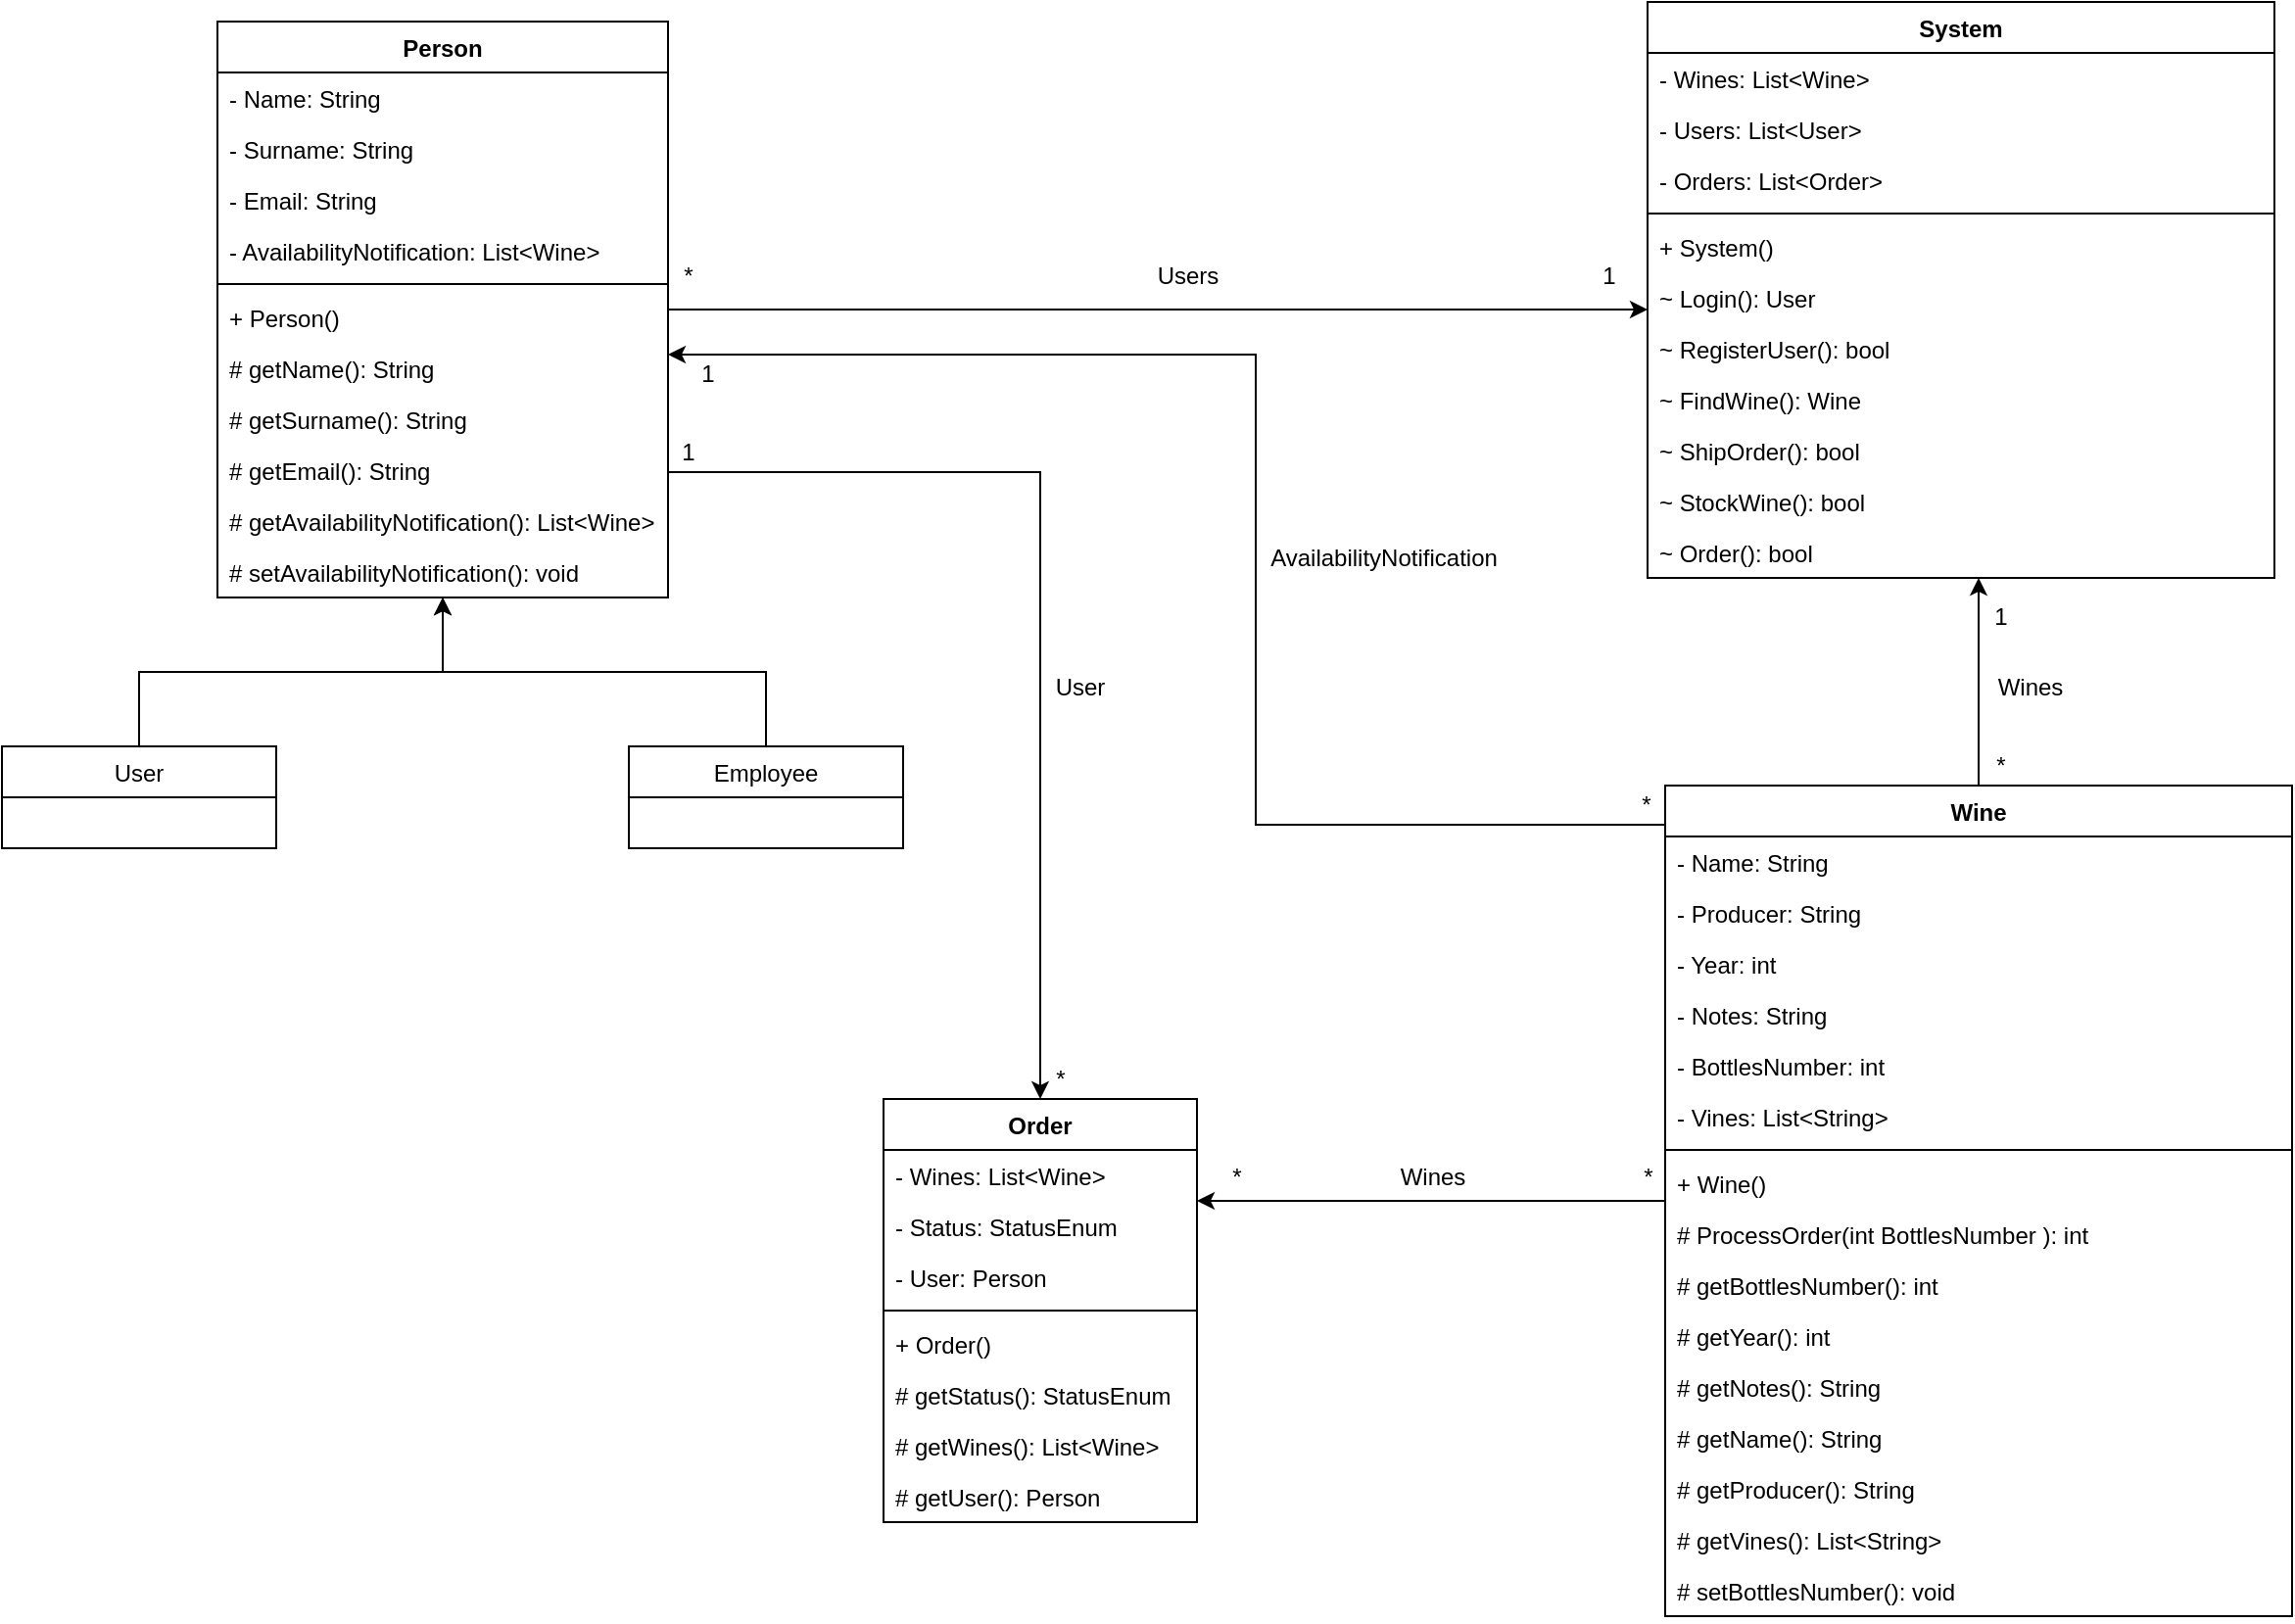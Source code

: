 <mxfile version="13.8.5" type="device"><diagram id="54xvhn4StIAnLU3MbYhx" name="Page-1"><mxGraphModel dx="1422" dy="762" grid="1" gridSize="10" guides="1" tooltips="1" connect="1" arrows="1" fold="1" page="1" pageScale="1" pageWidth="1169" pageHeight="827" math="0" shadow="0"><root><mxCell id="0"/><mxCell id="1" parent="0"/><mxCell id="fdkqkeZi05YFRSEGmMJK-47" style="edgeStyle=orthogonalEdgeStyle;rounded=0;orthogonalLoop=1;jettySize=auto;html=1;exitX=0.5;exitY=0;exitDx=0;exitDy=0;" parent="1" source="kI8ayGikoyh2f_FtwTuR-5" target="kI8ayGikoyh2f_FtwTuR-17" edge="1"><mxGeometry relative="1" as="geometry"/></mxCell><mxCell id="kI8ayGikoyh2f_FtwTuR-5" value="User" style="swimlane;fontStyle=0;childLayout=stackLayout;horizontal=1;startSize=26;fillColor=none;horizontalStack=0;resizeParent=1;resizeParentMax=0;resizeLast=0;collapsible=1;marginBottom=0;" parent="1" vertex="1"><mxGeometry y="380" width="140" height="52" as="geometry"/></mxCell><mxCell id="fdkqkeZi05YFRSEGmMJK-46" style="edgeStyle=orthogonalEdgeStyle;rounded=0;orthogonalLoop=1;jettySize=auto;html=1;exitX=0.5;exitY=0;exitDx=0;exitDy=0;" parent="1" source="kI8ayGikoyh2f_FtwTuR-9" target="kI8ayGikoyh2f_FtwTuR-17" edge="1"><mxGeometry relative="1" as="geometry"/></mxCell><mxCell id="kI8ayGikoyh2f_FtwTuR-9" value="Employee" style="swimlane;fontStyle=0;childLayout=stackLayout;horizontal=1;startSize=26;fillColor=none;horizontalStack=0;resizeParent=1;resizeParentMax=0;resizeLast=0;collapsible=1;marginBottom=0;" parent="1" vertex="1"><mxGeometry x="320" y="380" width="140" height="52" as="geometry"/></mxCell><mxCell id="Ha6WDK3pHOkgOuSKx6UY-7" style="edgeStyle=orthogonalEdgeStyle;rounded=0;orthogonalLoop=1;jettySize=auto;html=1;" edge="1" parent="1" source="kI8ayGikoyh2f_FtwTuR-17" target="fdkqkeZi05YFRSEGmMJK-17"><mxGeometry relative="1" as="geometry"><Array as="points"><mxPoint x="730" y="157"/><mxPoint x="730" y="157"/></Array></mxGeometry></mxCell><mxCell id="Ha6WDK3pHOkgOuSKx6UY-24" style="edgeStyle=orthogonalEdgeStyle;rounded=0;orthogonalLoop=1;jettySize=auto;html=1;entryX=0.5;entryY=0;entryDx=0;entryDy=0;" edge="1" parent="1" source="kI8ayGikoyh2f_FtwTuR-17" target="fdkqkeZi05YFRSEGmMJK-27"><mxGeometry relative="1" as="geometry"><Array as="points"><mxPoint x="530" y="240"/></Array></mxGeometry></mxCell><mxCell id="kI8ayGikoyh2f_FtwTuR-17" value="Person" style="swimlane;fontStyle=1;align=center;verticalAlign=top;childLayout=stackLayout;horizontal=1;startSize=26;horizontalStack=0;resizeParent=1;resizeParentMax=0;resizeLast=0;collapsible=1;marginBottom=0;" parent="1" vertex="1"><mxGeometry x="110" y="10" width="230" height="294" as="geometry"/></mxCell><mxCell id="kI8ayGikoyh2f_FtwTuR-18" value="- Name: String" style="text;strokeColor=none;fillColor=none;align=left;verticalAlign=top;spacingLeft=4;spacingRight=4;overflow=hidden;rotatable=0;points=[[0,0.5],[1,0.5]];portConstraint=eastwest;" parent="kI8ayGikoyh2f_FtwTuR-17" vertex="1"><mxGeometry y="26" width="230" height="26" as="geometry"/></mxCell><mxCell id="fdkqkeZi05YFRSEGmMJK-1" value="- Surname: String" style="text;strokeColor=none;fillColor=none;align=left;verticalAlign=top;spacingLeft=4;spacingRight=4;overflow=hidden;rotatable=0;points=[[0,0.5],[1,0.5]];portConstraint=eastwest;" parent="kI8ayGikoyh2f_FtwTuR-17" vertex="1"><mxGeometry y="52" width="230" height="26" as="geometry"/></mxCell><mxCell id="fdkqkeZi05YFRSEGmMJK-48" value="- Email: String" style="text;strokeColor=none;fillColor=none;align=left;verticalAlign=top;spacingLeft=4;spacingRight=4;overflow=hidden;rotatable=0;points=[[0,0.5],[1,0.5]];portConstraint=eastwest;" parent="kI8ayGikoyh2f_FtwTuR-17" vertex="1"><mxGeometry y="78" width="230" height="26" as="geometry"/></mxCell><mxCell id="fdkqkeZi05YFRSEGmMJK-2" value="- AvailabilityNotification: List&lt;Wine&gt;" style="text;strokeColor=none;fillColor=none;align=left;verticalAlign=top;spacingLeft=4;spacingRight=4;overflow=hidden;rotatable=0;points=[[0,0.5],[1,0.5]];portConstraint=eastwest;" parent="kI8ayGikoyh2f_FtwTuR-17" vertex="1"><mxGeometry y="104" width="230" height="26" as="geometry"/></mxCell><mxCell id="kI8ayGikoyh2f_FtwTuR-19" value="" style="line;strokeWidth=1;fillColor=none;align=left;verticalAlign=middle;spacingTop=-1;spacingLeft=3;spacingRight=3;rotatable=0;labelPosition=right;points=[];portConstraint=eastwest;" parent="kI8ayGikoyh2f_FtwTuR-17" vertex="1"><mxGeometry y="130" width="230" height="8" as="geometry"/></mxCell><mxCell id="kI8ayGikoyh2f_FtwTuR-20" value="+ Person()&#10;" style="text;strokeColor=none;fillColor=none;align=left;verticalAlign=top;spacingLeft=4;spacingRight=4;overflow=hidden;rotatable=0;points=[[0,0.5],[1,0.5]];portConstraint=eastwest;" parent="kI8ayGikoyh2f_FtwTuR-17" vertex="1"><mxGeometry y="138" width="230" height="26" as="geometry"/></mxCell><mxCell id="fdkqkeZi05YFRSEGmMJK-43" value="# getName(): String" style="text;strokeColor=none;fillColor=none;align=left;verticalAlign=top;spacingLeft=4;spacingRight=4;overflow=hidden;rotatable=0;points=[[0,0.5],[1,0.5]];portConstraint=eastwest;" parent="kI8ayGikoyh2f_FtwTuR-17" vertex="1"><mxGeometry y="164" width="230" height="26" as="geometry"/></mxCell><mxCell id="fdkqkeZi05YFRSEGmMJK-44" value="# getSurname(): String" style="text;strokeColor=none;fillColor=none;align=left;verticalAlign=top;spacingLeft=4;spacingRight=4;overflow=hidden;rotatable=0;points=[[0,0.5],[1,0.5]];portConstraint=eastwest;" parent="kI8ayGikoyh2f_FtwTuR-17" vertex="1"><mxGeometry y="190" width="230" height="26" as="geometry"/></mxCell><mxCell id="fdkqkeZi05YFRSEGmMJK-45" value="# getEmail(): String" style="text;strokeColor=none;fillColor=none;align=left;verticalAlign=top;spacingLeft=4;spacingRight=4;overflow=hidden;rotatable=0;points=[[0,0.5],[1,0.5]];portConstraint=eastwest;" parent="kI8ayGikoyh2f_FtwTuR-17" vertex="1"><mxGeometry y="216" width="230" height="26" as="geometry"/></mxCell><mxCell id="fdkqkeZi05YFRSEGmMJK-49" value="# getAvailabilityNotification(): List&lt;Wine&gt;" style="text;strokeColor=none;fillColor=none;align=left;verticalAlign=top;spacingLeft=4;spacingRight=4;overflow=hidden;rotatable=0;points=[[0,0.5],[1,0.5]];portConstraint=eastwest;" parent="kI8ayGikoyh2f_FtwTuR-17" vertex="1"><mxGeometry y="242" width="230" height="26" as="geometry"/></mxCell><mxCell id="fdkqkeZi05YFRSEGmMJK-61" value="# setAvailabilityNotification(): void" style="text;strokeColor=none;fillColor=none;align=left;verticalAlign=top;spacingLeft=4;spacingRight=4;overflow=hidden;rotatable=0;points=[[0,0.5],[1,0.5]];portConstraint=eastwest;" parent="kI8ayGikoyh2f_FtwTuR-17" vertex="1"><mxGeometry y="268" width="230" height="26" as="geometry"/></mxCell><mxCell id="Ha6WDK3pHOkgOuSKx6UY-11" style="edgeStyle=orthogonalEdgeStyle;rounded=0;orthogonalLoop=1;jettySize=auto;html=1;" edge="1" parent="1" source="fdkqkeZi05YFRSEGmMJK-5" target="fdkqkeZi05YFRSEGmMJK-17"><mxGeometry relative="1" as="geometry"><Array as="points"><mxPoint x="1009" y="320"/><mxPoint x="1009" y="320"/></Array></mxGeometry></mxCell><mxCell id="Ha6WDK3pHOkgOuSKx6UY-15" style="edgeStyle=orthogonalEdgeStyle;rounded=0;orthogonalLoop=1;jettySize=auto;html=1;" edge="1" parent="1" source="fdkqkeZi05YFRSEGmMJK-5" target="kI8ayGikoyh2f_FtwTuR-17"><mxGeometry relative="1" as="geometry"><Array as="points"><mxPoint x="640" y="420"/><mxPoint x="640" y="180"/></Array></mxGeometry></mxCell><mxCell id="Ha6WDK3pHOkgOuSKx6UY-20" style="edgeStyle=orthogonalEdgeStyle;rounded=0;orthogonalLoop=1;jettySize=auto;html=1;" edge="1" parent="1" source="fdkqkeZi05YFRSEGmMJK-5" target="fdkqkeZi05YFRSEGmMJK-27"><mxGeometry relative="1" as="geometry"><Array as="points"><mxPoint x="740" y="612"/><mxPoint x="740" y="612"/></Array></mxGeometry></mxCell><mxCell id="fdkqkeZi05YFRSEGmMJK-5" value="Wine" style="swimlane;fontStyle=1;align=center;verticalAlign=top;childLayout=stackLayout;horizontal=1;startSize=26;horizontalStack=0;resizeParent=1;resizeParentMax=0;resizeLast=0;collapsible=1;marginBottom=0;" parent="1" vertex="1"><mxGeometry x="849" y="400" width="320" height="424" as="geometry"><mxRectangle x="720" width="60" height="26" as="alternateBounds"/></mxGeometry></mxCell><mxCell id="fdkqkeZi05YFRSEGmMJK-6" value="- Name: String" style="text;strokeColor=none;fillColor=none;align=left;verticalAlign=top;spacingLeft=4;spacingRight=4;overflow=hidden;rotatable=0;points=[[0,0.5],[1,0.5]];portConstraint=eastwest;" parent="fdkqkeZi05YFRSEGmMJK-5" vertex="1"><mxGeometry y="26" width="320" height="26" as="geometry"/></mxCell><mxCell id="fdkqkeZi05YFRSEGmMJK-7" value="- Producer: String" style="text;strokeColor=none;fillColor=none;align=left;verticalAlign=top;spacingLeft=4;spacingRight=4;overflow=hidden;rotatable=0;points=[[0,0.5],[1,0.5]];portConstraint=eastwest;" parent="fdkqkeZi05YFRSEGmMJK-5" vertex="1"><mxGeometry y="52" width="320" height="26" as="geometry"/></mxCell><mxCell id="fdkqkeZi05YFRSEGmMJK-8" value="- Year: int" style="text;strokeColor=none;fillColor=none;align=left;verticalAlign=top;spacingLeft=4;spacingRight=4;overflow=hidden;rotatable=0;points=[[0,0.5],[1,0.5]];portConstraint=eastwest;" parent="fdkqkeZi05YFRSEGmMJK-5" vertex="1"><mxGeometry y="78" width="320" height="26" as="geometry"/></mxCell><mxCell id="fdkqkeZi05YFRSEGmMJK-11" value="- Notes: String" style="text;strokeColor=none;fillColor=none;align=left;verticalAlign=top;spacingLeft=4;spacingRight=4;overflow=hidden;rotatable=0;points=[[0,0.5],[1,0.5]];portConstraint=eastwest;" parent="fdkqkeZi05YFRSEGmMJK-5" vertex="1"><mxGeometry y="104" width="320" height="26" as="geometry"/></mxCell><mxCell id="fdkqkeZi05YFRSEGmMJK-12" value="- BottlesNumber: int" style="text;strokeColor=none;fillColor=none;align=left;verticalAlign=top;spacingLeft=4;spacingRight=4;overflow=hidden;rotatable=0;points=[[0,0.5],[1,0.5]];portConstraint=eastwest;" parent="fdkqkeZi05YFRSEGmMJK-5" vertex="1"><mxGeometry y="130" width="320" height="26" as="geometry"/></mxCell><mxCell id="fdkqkeZi05YFRSEGmMJK-13" value="- Vines: List&lt;String&gt;" style="text;strokeColor=none;fillColor=none;align=left;verticalAlign=top;spacingLeft=4;spacingRight=4;overflow=hidden;rotatable=0;points=[[0,0.5],[1,0.5]];portConstraint=eastwest;" parent="fdkqkeZi05YFRSEGmMJK-5" vertex="1"><mxGeometry y="156" width="320" height="26" as="geometry"/></mxCell><mxCell id="fdkqkeZi05YFRSEGmMJK-9" value="" style="line;strokeWidth=1;fillColor=none;align=left;verticalAlign=middle;spacingTop=-1;spacingLeft=3;spacingRight=3;rotatable=0;labelPosition=right;points=[];portConstraint=eastwest;" parent="fdkqkeZi05YFRSEGmMJK-5" vertex="1"><mxGeometry y="182" width="320" height="8" as="geometry"/></mxCell><mxCell id="fdkqkeZi05YFRSEGmMJK-10" value="+ Wine()&#10;" style="text;strokeColor=none;fillColor=none;align=left;verticalAlign=top;spacingLeft=4;spacingRight=4;overflow=hidden;rotatable=0;points=[[0,0.5],[1,0.5]];portConstraint=eastwest;" parent="fdkqkeZi05YFRSEGmMJK-5" vertex="1"><mxGeometry y="190" width="320" height="26" as="geometry"/></mxCell><mxCell id="fdkqkeZi05YFRSEGmMJK-14" value="# ProcessOrder(int BottlesNumber ): int" style="text;strokeColor=none;fillColor=none;align=left;verticalAlign=top;spacingLeft=4;spacingRight=4;overflow=hidden;rotatable=0;points=[[0,0.5],[1,0.5]];portConstraint=eastwest;" parent="fdkqkeZi05YFRSEGmMJK-5" vertex="1"><mxGeometry y="216" width="320" height="26" as="geometry"/></mxCell><mxCell id="fdkqkeZi05YFRSEGmMJK-15" value="# getBottlesNumber(): int " style="text;strokeColor=none;fillColor=none;align=left;verticalAlign=top;spacingLeft=4;spacingRight=4;overflow=hidden;rotatable=0;points=[[0,0.5],[1,0.5]];portConstraint=eastwest;" parent="fdkqkeZi05YFRSEGmMJK-5" vertex="1"><mxGeometry y="242" width="320" height="26" as="geometry"/></mxCell><mxCell id="fdkqkeZi05YFRSEGmMJK-16" value="# getYear(): int" style="text;strokeColor=none;fillColor=none;align=left;verticalAlign=top;spacingLeft=4;spacingRight=4;overflow=hidden;rotatable=0;points=[[0,0.5],[1,0.5]];portConstraint=eastwest;" parent="fdkqkeZi05YFRSEGmMJK-5" vertex="1"><mxGeometry y="268" width="320" height="26" as="geometry"/></mxCell><mxCell id="fdkqkeZi05YFRSEGmMJK-23" value="# getNotes(): String" style="text;strokeColor=none;fillColor=none;align=left;verticalAlign=top;spacingLeft=4;spacingRight=4;overflow=hidden;rotatable=0;points=[[0,0.5],[1,0.5]];portConstraint=eastwest;" parent="fdkqkeZi05YFRSEGmMJK-5" vertex="1"><mxGeometry y="294" width="320" height="26" as="geometry"/></mxCell><mxCell id="fdkqkeZi05YFRSEGmMJK-24" value="# getName(): String" style="text;strokeColor=none;fillColor=none;align=left;verticalAlign=top;spacingLeft=4;spacingRight=4;overflow=hidden;rotatable=0;points=[[0,0.5],[1,0.5]];portConstraint=eastwest;" parent="fdkqkeZi05YFRSEGmMJK-5" vertex="1"><mxGeometry y="320" width="320" height="26" as="geometry"/></mxCell><mxCell id="fdkqkeZi05YFRSEGmMJK-25" value="# getProducer(): String" style="text;strokeColor=none;fillColor=none;align=left;verticalAlign=top;spacingLeft=4;spacingRight=4;overflow=hidden;rotatable=0;points=[[0,0.5],[1,0.5]];portConstraint=eastwest;" parent="fdkqkeZi05YFRSEGmMJK-5" vertex="1"><mxGeometry y="346" width="320" height="26" as="geometry"/></mxCell><mxCell id="fdkqkeZi05YFRSEGmMJK-26" value="# getVines(): List&lt;String&gt;" style="text;strokeColor=none;fillColor=none;align=left;verticalAlign=top;spacingLeft=4;spacingRight=4;overflow=hidden;rotatable=0;points=[[0,0.5],[1,0.5]];portConstraint=eastwest;" parent="fdkqkeZi05YFRSEGmMJK-5" vertex="1"><mxGeometry y="372" width="320" height="26" as="geometry"/></mxCell><mxCell id="fdkqkeZi05YFRSEGmMJK-36" value="# setBottlesNumber(): void" style="text;strokeColor=none;fillColor=none;align=left;verticalAlign=top;spacingLeft=4;spacingRight=4;overflow=hidden;rotatable=0;points=[[0,0.5],[1,0.5]];portConstraint=eastwest;" parent="fdkqkeZi05YFRSEGmMJK-5" vertex="1"><mxGeometry y="398" width="320" height="26" as="geometry"/></mxCell><mxCell id="fdkqkeZi05YFRSEGmMJK-17" value="System" style="swimlane;fontStyle=1;align=center;verticalAlign=top;childLayout=stackLayout;horizontal=1;startSize=26;horizontalStack=0;resizeParent=1;resizeParentMax=0;resizeLast=0;collapsible=1;marginBottom=0;" parent="1" vertex="1"><mxGeometry x="840" width="320" height="294" as="geometry"/></mxCell><mxCell id="fdkqkeZi05YFRSEGmMJK-18" value="- Wines: List&lt;Wine&gt;&#10;" style="text;strokeColor=none;fillColor=none;align=left;verticalAlign=top;spacingLeft=4;spacingRight=4;overflow=hidden;rotatable=0;points=[[0,0.5],[1,0.5]];portConstraint=eastwest;" parent="fdkqkeZi05YFRSEGmMJK-17" vertex="1"><mxGeometry y="26" width="320" height="26" as="geometry"/></mxCell><mxCell id="fdkqkeZi05YFRSEGmMJK-19" value="- Users: List&lt;User&gt;" style="text;strokeColor=none;fillColor=none;align=left;verticalAlign=top;spacingLeft=4;spacingRight=4;overflow=hidden;rotatable=0;points=[[0,0.5],[1,0.5]];portConstraint=eastwest;" parent="fdkqkeZi05YFRSEGmMJK-17" vertex="1"><mxGeometry y="52" width="320" height="26" as="geometry"/></mxCell><mxCell id="fdkqkeZi05YFRSEGmMJK-20" value="- Orders: List&lt;Order&gt;" style="text;strokeColor=none;fillColor=none;align=left;verticalAlign=top;spacingLeft=4;spacingRight=4;overflow=hidden;rotatable=0;points=[[0,0.5],[1,0.5]];portConstraint=eastwest;" parent="fdkqkeZi05YFRSEGmMJK-17" vertex="1"><mxGeometry y="78" width="320" height="26" as="geometry"/></mxCell><mxCell id="fdkqkeZi05YFRSEGmMJK-21" value="" style="line;strokeWidth=1;fillColor=none;align=left;verticalAlign=middle;spacingTop=-1;spacingLeft=3;spacingRight=3;rotatable=0;labelPosition=right;points=[];portConstraint=eastwest;" parent="fdkqkeZi05YFRSEGmMJK-17" vertex="1"><mxGeometry y="104" width="320" height="8" as="geometry"/></mxCell><mxCell id="fdkqkeZi05YFRSEGmMJK-22" value="+ System()&#10;" style="text;strokeColor=none;fillColor=none;align=left;verticalAlign=top;spacingLeft=4;spacingRight=4;overflow=hidden;rotatable=0;points=[[0,0.5],[1,0.5]];portConstraint=eastwest;" parent="fdkqkeZi05YFRSEGmMJK-17" vertex="1"><mxGeometry y="112" width="320" height="26" as="geometry"/></mxCell><mxCell id="fdkqkeZi05YFRSEGmMJK-39" value="~ Login(): User" style="text;strokeColor=none;fillColor=none;align=left;verticalAlign=top;spacingLeft=4;spacingRight=4;overflow=hidden;rotatable=0;points=[[0,0.5],[1,0.5]];portConstraint=eastwest;" parent="fdkqkeZi05YFRSEGmMJK-17" vertex="1"><mxGeometry y="138" width="320" height="26" as="geometry"/></mxCell><mxCell id="fdkqkeZi05YFRSEGmMJK-37" value="~ RegisterUser(): bool" style="text;strokeColor=none;fillColor=none;align=left;verticalAlign=top;spacingLeft=4;spacingRight=4;overflow=hidden;rotatable=0;points=[[0,0.5],[1,0.5]];portConstraint=eastwest;" parent="fdkqkeZi05YFRSEGmMJK-17" vertex="1"><mxGeometry y="164" width="320" height="26" as="geometry"/></mxCell><mxCell id="fdkqkeZi05YFRSEGmMJK-38" value="~ FindWine(): Wine" style="text;strokeColor=none;fillColor=none;align=left;verticalAlign=top;spacingLeft=4;spacingRight=4;overflow=hidden;rotatable=0;points=[[0,0.5],[1,0.5]];portConstraint=eastwest;" parent="fdkqkeZi05YFRSEGmMJK-17" vertex="1"><mxGeometry y="190" width="320" height="26" as="geometry"/></mxCell><mxCell id="fdkqkeZi05YFRSEGmMJK-40" value="~ ShipOrder(): bool" style="text;strokeColor=none;fillColor=none;align=left;verticalAlign=top;spacingLeft=4;spacingRight=4;overflow=hidden;rotatable=0;points=[[0,0.5],[1,0.5]];portConstraint=eastwest;" parent="fdkqkeZi05YFRSEGmMJK-17" vertex="1"><mxGeometry y="216" width="320" height="26" as="geometry"/></mxCell><mxCell id="fdkqkeZi05YFRSEGmMJK-41" value="~ StockWine(): bool" style="text;strokeColor=none;fillColor=none;align=left;verticalAlign=top;spacingLeft=4;spacingRight=4;overflow=hidden;rotatable=0;points=[[0,0.5],[1,0.5]];portConstraint=eastwest;" parent="fdkqkeZi05YFRSEGmMJK-17" vertex="1"><mxGeometry y="242" width="320" height="26" as="geometry"/></mxCell><mxCell id="fdkqkeZi05YFRSEGmMJK-42" value="~ Order(): bool" style="text;strokeColor=none;fillColor=none;align=left;verticalAlign=top;spacingLeft=4;spacingRight=4;overflow=hidden;rotatable=0;points=[[0,0.5],[1,0.5]];portConstraint=eastwest;" parent="fdkqkeZi05YFRSEGmMJK-17" vertex="1"><mxGeometry y="268" width="320" height="26" as="geometry"/></mxCell><mxCell id="fdkqkeZi05YFRSEGmMJK-27" value="Order" style="swimlane;fontStyle=1;align=center;verticalAlign=top;childLayout=stackLayout;horizontal=1;startSize=26;horizontalStack=0;resizeParent=1;resizeParentMax=0;resizeLast=0;collapsible=1;marginBottom=0;" parent="1" vertex="1"><mxGeometry x="450" y="560" width="160" height="216" as="geometry"/></mxCell><mxCell id="fdkqkeZi05YFRSEGmMJK-28" value="- Wines: List&lt;Wine&gt;" style="text;strokeColor=none;fillColor=none;align=left;verticalAlign=top;spacingLeft=4;spacingRight=4;overflow=hidden;rotatable=0;points=[[0,0.5],[1,0.5]];portConstraint=eastwest;" parent="fdkqkeZi05YFRSEGmMJK-27" vertex="1"><mxGeometry y="26" width="160" height="26" as="geometry"/></mxCell><mxCell id="fdkqkeZi05YFRSEGmMJK-33" value="- Status: StatusEnum" style="text;strokeColor=none;fillColor=none;align=left;verticalAlign=top;spacingLeft=4;spacingRight=4;overflow=hidden;rotatable=0;points=[[0,0.5],[1,0.5]];portConstraint=eastwest;" parent="fdkqkeZi05YFRSEGmMJK-27" vertex="1"><mxGeometry y="52" width="160" height="26" as="geometry"/></mxCell><mxCell id="Ha6WDK3pHOkgOuSKx6UY-21" value="- User: Person" style="text;strokeColor=none;fillColor=none;align=left;verticalAlign=top;spacingLeft=4;spacingRight=4;overflow=hidden;rotatable=0;points=[[0,0.5],[1,0.5]];portConstraint=eastwest;" vertex="1" parent="fdkqkeZi05YFRSEGmMJK-27"><mxGeometry y="78" width="160" height="26" as="geometry"/></mxCell><mxCell id="fdkqkeZi05YFRSEGmMJK-31" value="" style="line;strokeWidth=1;fillColor=none;align=left;verticalAlign=middle;spacingTop=-1;spacingLeft=3;spacingRight=3;rotatable=0;labelPosition=right;points=[];portConstraint=eastwest;" parent="fdkqkeZi05YFRSEGmMJK-27" vertex="1"><mxGeometry y="104" width="160" height="8" as="geometry"/></mxCell><mxCell id="fdkqkeZi05YFRSEGmMJK-32" value="+ Order()&#10;" style="text;strokeColor=none;fillColor=none;align=left;verticalAlign=top;spacingLeft=4;spacingRight=4;overflow=hidden;rotatable=0;points=[[0,0.5],[1,0.5]];portConstraint=eastwest;" parent="fdkqkeZi05YFRSEGmMJK-27" vertex="1"><mxGeometry y="112" width="160" height="26" as="geometry"/></mxCell><mxCell id="fdkqkeZi05YFRSEGmMJK-34" value="# getStatus(): StatusEnum&#10;" style="text;strokeColor=none;fillColor=none;align=left;verticalAlign=top;spacingLeft=4;spacingRight=4;overflow=hidden;rotatable=0;points=[[0,0.5],[1,0.5]];portConstraint=eastwest;" parent="fdkqkeZi05YFRSEGmMJK-27" vertex="1"><mxGeometry y="138" width="160" height="26" as="geometry"/></mxCell><mxCell id="fdkqkeZi05YFRSEGmMJK-35" value="# getWines(): List&lt;Wine&gt;" style="text;strokeColor=none;fillColor=none;align=left;verticalAlign=top;spacingLeft=4;spacingRight=4;overflow=hidden;rotatable=0;points=[[0,0.5],[1,0.5]];portConstraint=eastwest;" parent="fdkqkeZi05YFRSEGmMJK-27" vertex="1"><mxGeometry y="164" width="160" height="26" as="geometry"/></mxCell><mxCell id="Ha6WDK3pHOkgOuSKx6UY-22" value="# getUser(): Person" style="text;strokeColor=none;fillColor=none;align=left;verticalAlign=top;spacingLeft=4;spacingRight=4;overflow=hidden;rotatable=0;points=[[0,0.5],[1,0.5]];portConstraint=eastwest;" vertex="1" parent="fdkqkeZi05YFRSEGmMJK-27"><mxGeometry y="190" width="160" height="26" as="geometry"/></mxCell><mxCell id="Ha6WDK3pHOkgOuSKx6UY-8" value="*" style="text;html=1;align=center;verticalAlign=middle;resizable=0;points=[];autosize=1;" vertex="1" parent="1"><mxGeometry x="340" y="130" width="20" height="20" as="geometry"/></mxCell><mxCell id="Ha6WDK3pHOkgOuSKx6UY-9" value="1" style="text;html=1;align=center;verticalAlign=middle;resizable=0;points=[];autosize=1;" vertex="1" parent="1"><mxGeometry x="810" y="130" width="20" height="20" as="geometry"/></mxCell><mxCell id="Ha6WDK3pHOkgOuSKx6UY-10" value="Users" style="text;html=1;align=center;verticalAlign=middle;resizable=0;points=[];autosize=1;" vertex="1" parent="1"><mxGeometry x="579.5" y="130" width="50" height="20" as="geometry"/></mxCell><mxCell id="Ha6WDK3pHOkgOuSKx6UY-12" value="*" style="text;html=1;align=center;verticalAlign=middle;resizable=0;points=[];autosize=1;" vertex="1" parent="1"><mxGeometry x="1010" y="380" width="20" height="20" as="geometry"/></mxCell><mxCell id="Ha6WDK3pHOkgOuSKx6UY-13" value="1" style="text;html=1;align=center;verticalAlign=middle;resizable=0;points=[];autosize=1;" vertex="1" parent="1"><mxGeometry x="1010" y="304" width="20" height="20" as="geometry"/></mxCell><mxCell id="Ha6WDK3pHOkgOuSKx6UY-14" value="Wines" style="text;html=1;align=center;verticalAlign=middle;resizable=0;points=[];autosize=1;" vertex="1" parent="1"><mxGeometry x="1010" y="340" width="50" height="20" as="geometry"/></mxCell><mxCell id="Ha6WDK3pHOkgOuSKx6UY-16" value="*" style="text;html=1;align=center;verticalAlign=middle;resizable=0;points=[];autosize=1;" vertex="1" parent="1"><mxGeometry x="829" y="400" width="20" height="20" as="geometry"/></mxCell><mxCell id="Ha6WDK3pHOkgOuSKx6UY-17" value="1" style="text;html=1;align=center;verticalAlign=middle;resizable=0;points=[];autosize=1;" vertex="1" parent="1"><mxGeometry x="350" y="180" width="20" height="20" as="geometry"/></mxCell><mxCell id="Ha6WDK3pHOkgOuSKx6UY-18" value="AvailabilityNotification" style="text;html=1;align=center;verticalAlign=middle;resizable=0;points=[];autosize=1;" vertex="1" parent="1"><mxGeometry x="640" y="274" width="130" height="20" as="geometry"/></mxCell><mxCell id="Ha6WDK3pHOkgOuSKx6UY-25" value="1" style="text;html=1;align=center;verticalAlign=middle;resizable=0;points=[];autosize=1;" vertex="1" parent="1"><mxGeometry x="340" y="220" width="20" height="20" as="geometry"/></mxCell><mxCell id="Ha6WDK3pHOkgOuSKx6UY-26" value="*" style="text;html=1;align=center;verticalAlign=middle;resizable=0;points=[];autosize=1;" vertex="1" parent="1"><mxGeometry x="530" y="540" width="20" height="20" as="geometry"/></mxCell><mxCell id="Ha6WDK3pHOkgOuSKx6UY-27" value="User" style="text;html=1;align=center;verticalAlign=middle;resizable=0;points=[];autosize=1;" vertex="1" parent="1"><mxGeometry x="530" y="340" width="40" height="20" as="geometry"/></mxCell><mxCell id="Ha6WDK3pHOkgOuSKx6UY-28" value="*" style="text;html=1;align=center;verticalAlign=middle;resizable=0;points=[];autosize=1;" vertex="1" parent="1"><mxGeometry x="620" y="590" width="20" height="20" as="geometry"/></mxCell><mxCell id="Ha6WDK3pHOkgOuSKx6UY-29" value="*" style="text;html=1;align=center;verticalAlign=middle;resizable=0;points=[];autosize=1;" vertex="1" parent="1"><mxGeometry x="830" y="590" width="20" height="20" as="geometry"/></mxCell><mxCell id="Ha6WDK3pHOkgOuSKx6UY-30" value="Wines" style="text;html=1;align=center;verticalAlign=middle;resizable=0;points=[];autosize=1;" vertex="1" parent="1"><mxGeometry x="705" y="590" width="50" height="20" as="geometry"/></mxCell></root></mxGraphModel></diagram></mxfile>